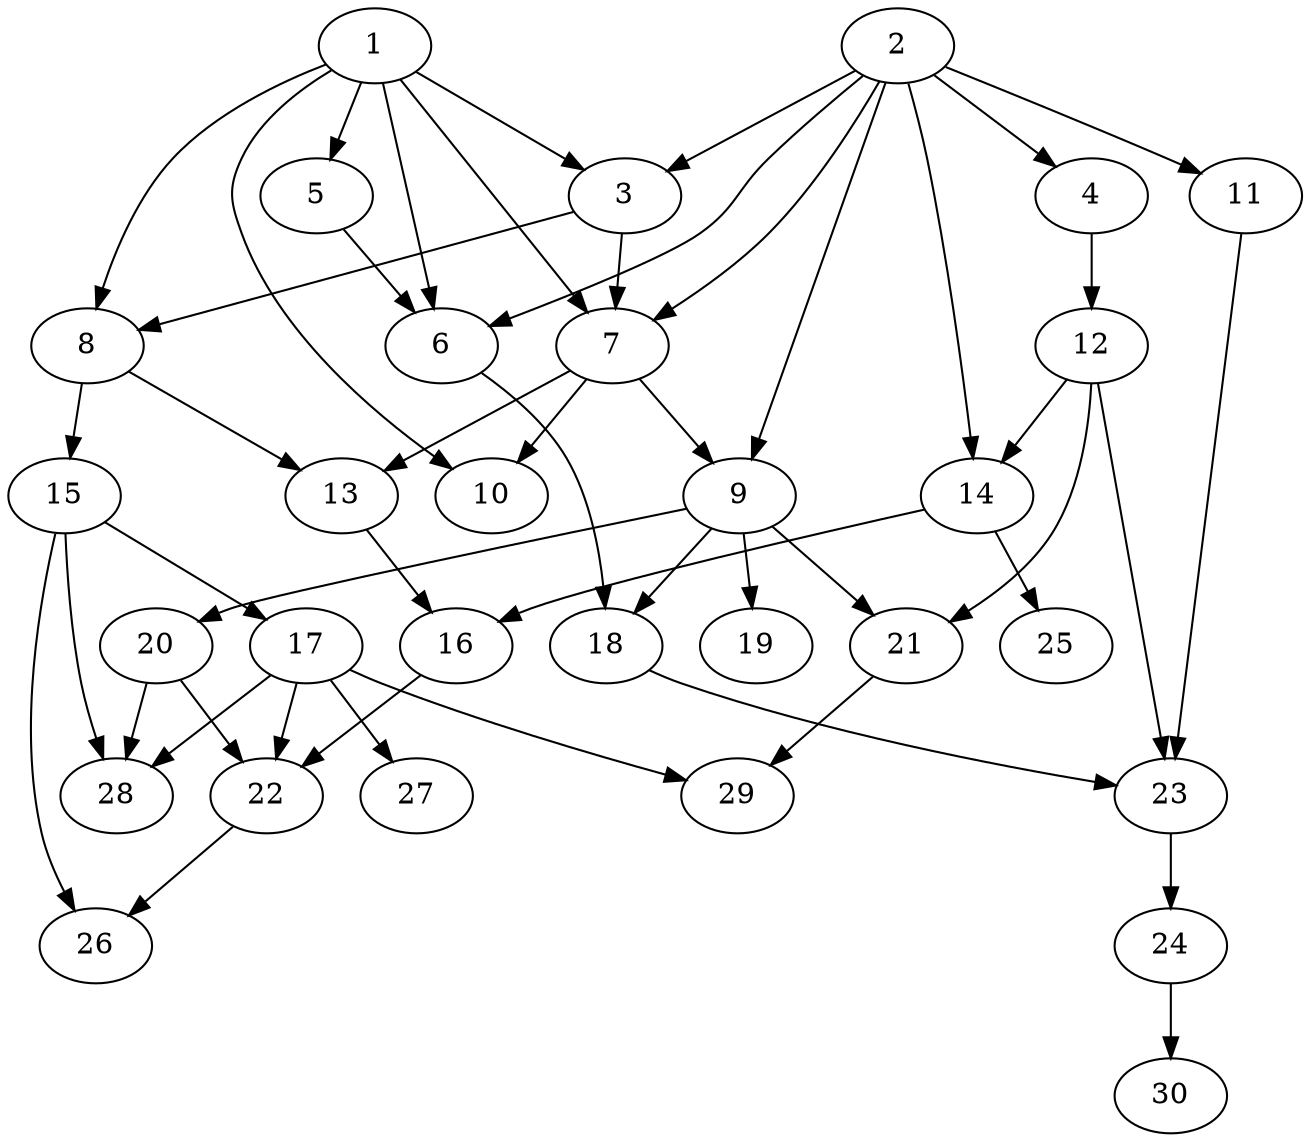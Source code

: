 // DAG automatically generated by daggen at Wed Apr 12 12:23:15 2017
// ./daggen --dot -n 30 --jump=5 --fat=0.4 --regularity=0.4 --density=0.8 
digraph G {
  1 [size="320757140222", alpha="0.12"]
  1 -> 3 [size ="209715200"]
  1 -> 5 [size ="209715200"]
  1 -> 6 [size ="209715200"]
  1 -> 7 [size ="209715200"]
  1 -> 8 [size ="209715200"]
  1 -> 10 [size ="209715200"]
  2 [size="231928233984", alpha="0.01"]
  2 -> 3 [size ="301989888"]
  2 -> 4 [size ="301989888"]
  2 -> 6 [size ="301989888"]
  2 -> 7 [size ="301989888"]
  2 -> 9 [size ="301989888"]
  2 -> 11 [size ="301989888"]
  2 -> 14 [size ="301989888"]
  3 [size="2690486863", alpha="0.14"]
  3 -> 7 [size ="134217728"]
  3 -> 8 [size ="134217728"]
  4 [size="368293445632", alpha="0.07"]
  4 -> 12 [size ="411041792"]
  5 [size="8589934592", alpha="0.17"]
  5 -> 6 [size ="33554432"]
  6 [size="549755813888", alpha="0.19"]
  6 -> 18 [size ="536870912"]
  7 [size="8589934592", alpha="0.07"]
  7 -> 9 [size ="33554432"]
  7 -> 10 [size ="33554432"]
  7 -> 13 [size ="33554432"]
  8 [size="177433166760", alpha="0.12"]
  8 -> 13 [size ="134217728"]
  8 -> 15 [size ="134217728"]
  9 [size="782757789696", alpha="0.07"]
  9 -> 18 [size ="679477248"]
  9 -> 19 [size ="679477248"]
  9 -> 20 [size ="679477248"]
  9 -> 21 [size ="679477248"]
  10 [size="1073741824000", alpha="0.05"]
  11 [size="5016616140", alpha="0.06"]
  11 -> 23 [size ="536870912"]
  12 [size="1073741824000", alpha="0.20"]
  12 -> 14 [size ="838860800"]
  12 -> 21 [size ="838860800"]
  12 -> 23 [size ="838860800"]
  13 [size="2231187994", alpha="0.18"]
  13 -> 16 [size ="75497472"]
  14 [size="28991029248", alpha="0.03"]
  14 -> 16 [size ="75497472"]
  14 -> 25 [size ="75497472"]
  15 [size="1925665204", alpha="0.09"]
  15 -> 17 [size ="75497472"]
  15 -> 26 [size ="75497472"]
  15 -> 28 [size ="75497472"]
  16 [size="76853910577", alpha="0.19"]
  16 -> 22 [size ="75497472"]
  17 [size="68719476736", alpha="0.05"]
  17 -> 22 [size ="134217728"]
  17 -> 27 [size ="134217728"]
  17 -> 28 [size ="134217728"]
  17 -> 29 [size ="134217728"]
  18 [size="549755813888", alpha="0.09"]
  18 -> 23 [size ="536870912"]
  19 [size="464251319636", alpha="0.12"]
  20 [size="549755813888", alpha="0.19"]
  20 -> 22 [size ="536870912"]
  20 -> 28 [size ="536870912"]
  21 [size="16534978618", alpha="0.18"]
  21 -> 29 [size ="536870912"]
  22 [size="157404662796", alpha="0.09"]
  22 -> 26 [size ="134217728"]
  23 [size="1260659818", alpha="0.04"]
  23 -> 24 [size ="33554432"]
  24 [size="110086439111", alpha="0.09"]
  24 -> 30 [size ="75497472"]
  25 [size="109918173396", alpha="0.00"]
  26 [size="1549733106", alpha="0.17"]
  27 [size="549755813888", alpha="0.09"]
  28 [size="4482217191", alpha="0.07"]
  29 [size="6528396147", alpha="0.14"]
  30 [size="515435374450", alpha="0.00"]
}
